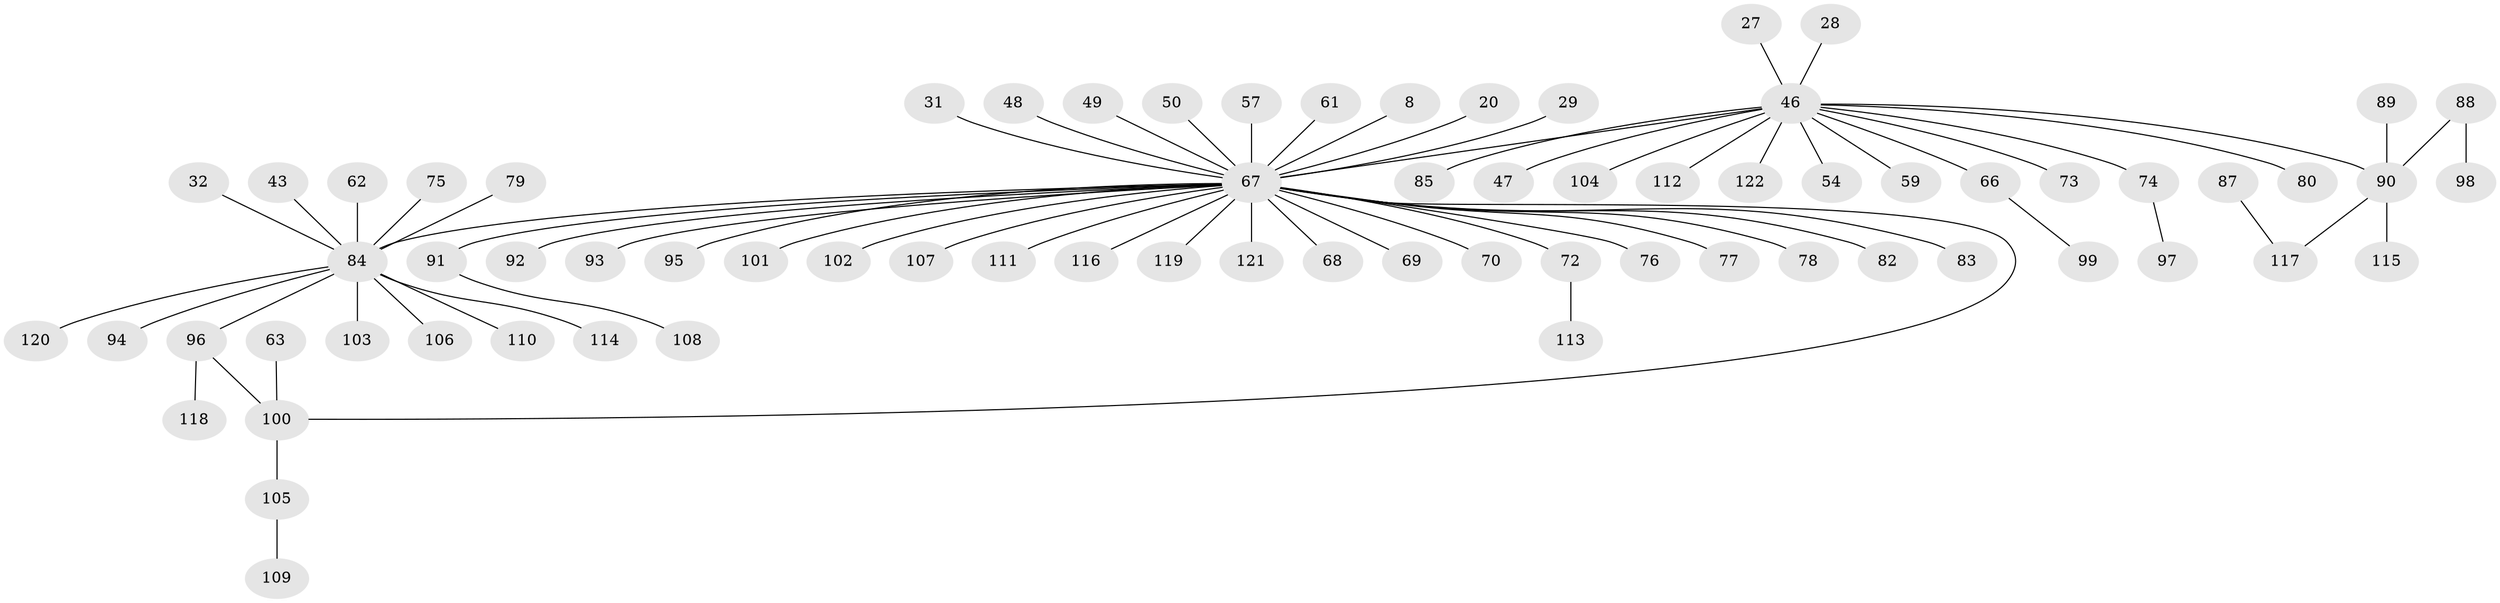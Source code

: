 // original degree distribution, {9: 0.00819672131147541, 2: 0.16393442622950818, 3: 0.07377049180327869, 24: 0.00819672131147541, 1: 0.6475409836065574, 4: 0.05737704918032787, 12: 0.00819672131147541, 6: 0.00819672131147541, 10: 0.00819672131147541, 5: 0.00819672131147541, 8: 0.00819672131147541}
// Generated by graph-tools (version 1.1) at 2025/50/03/04/25 21:50:20]
// undirected, 73 vertices, 73 edges
graph export_dot {
graph [start="1"]
  node [color=gray90,style=filled];
  8;
  20;
  27;
  28;
  29;
  31;
  32;
  43;
  46 [super="+16+41"];
  47;
  48;
  49;
  50;
  54;
  57;
  59;
  61;
  62;
  63;
  66 [super="+51"];
  67 [super="+4+5+7+42"];
  68;
  69;
  70 [super="+38"];
  72;
  73;
  74 [super="+33"];
  75;
  76;
  77 [super="+24"];
  78 [super="+36"];
  79;
  80;
  82 [super="+40"];
  83;
  84 [super="+19+64+23"];
  85 [super="+21+55"];
  87;
  88 [super="+25+53"];
  89;
  90 [super="+44+45+58+71+81"];
  91 [super="+26+35+56"];
  92;
  93;
  94;
  95;
  96 [super="+60+86"];
  97;
  98;
  99;
  100 [super="+15"];
  101;
  102;
  103;
  104;
  105;
  106;
  107;
  108;
  109;
  110;
  111;
  112;
  113;
  114;
  115 [super="+39"];
  116;
  117 [super="+65"];
  118;
  119;
  120;
  121;
  122;
  8 -- 67;
  20 -- 67;
  27 -- 46;
  28 -- 46;
  29 -- 67;
  31 -- 67;
  32 -- 84;
  43 -- 84;
  46 -- 104;
  46 -- 73;
  46 -- 47;
  46 -- 112;
  46 -- 80;
  46 -- 59;
  46 -- 67 [weight=2];
  46 -- 54;
  46 -- 122;
  46 -- 85;
  46 -- 66;
  46 -- 74;
  46 -- 90;
  48 -- 67;
  49 -- 67;
  50 -- 67;
  57 -- 67;
  61 -- 67;
  62 -- 84;
  63 -- 100;
  66 -- 99;
  67 -- 68;
  67 -- 69;
  67 -- 93;
  67 -- 102;
  67 -- 107;
  67 -- 111;
  67 -- 119;
  67 -- 101;
  67 -- 72;
  67 -- 76;
  67 -- 83;
  67 -- 116;
  67 -- 121;
  67 -- 92;
  67 -- 95;
  67 -- 100;
  67 -- 84 [weight=2];
  67 -- 77;
  67 -- 91;
  67 -- 78;
  67 -- 70;
  67 -- 82;
  72 -- 113;
  74 -- 97;
  75 -- 84;
  79 -- 84;
  84 -- 106;
  84 -- 110;
  84 -- 120;
  84 -- 114;
  84 -- 94;
  84 -- 103;
  84 -- 96;
  87 -- 117;
  88 -- 98;
  88 -- 90;
  89 -- 90;
  90 -- 115;
  90 -- 117;
  91 -- 108;
  96 -- 118;
  96 -- 100;
  100 -- 105;
  105 -- 109;
}
